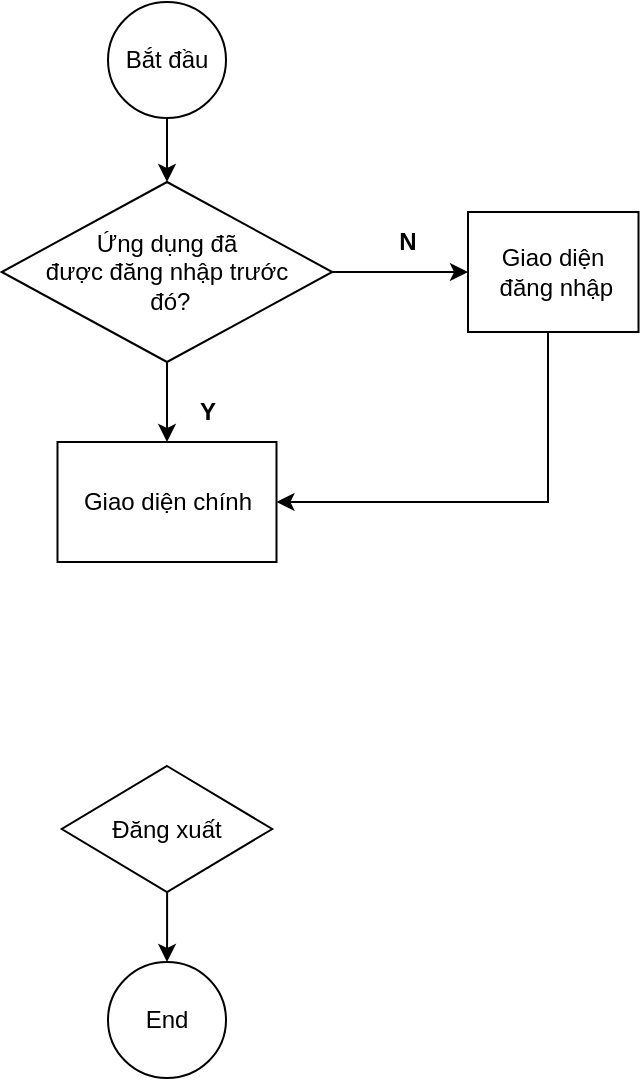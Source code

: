 <mxfile version="20.7.4" type="github">
  <diagram id="C5RBs43oDa-KdzZeNtuy" name="Page-1">
    <mxGraphModel dx="470" dy="773" grid="1" gridSize="10" guides="1" tooltips="1" connect="1" arrows="1" fold="1" page="1" pageScale="1" pageWidth="827" pageHeight="1169" math="0" shadow="0">
      <root>
        <mxCell id="WIyWlLk6GJQsqaUBKTNV-0" />
        <mxCell id="WIyWlLk6GJQsqaUBKTNV-1" parent="WIyWlLk6GJQsqaUBKTNV-0" />
        <mxCell id="fXNVzqpggvSZvr1kFPVJ-4" style="edgeStyle=orthogonalEdgeStyle;rounded=0;orthogonalLoop=1;jettySize=auto;html=1;exitX=0.5;exitY=1;exitDx=0;exitDy=0;entryX=0.5;entryY=0;entryDx=0;entryDy=0;" edge="1" parent="WIyWlLk6GJQsqaUBKTNV-1" source="fXNVzqpggvSZvr1kFPVJ-0">
          <mxGeometry relative="1" as="geometry">
            <mxPoint x="269.5" y="230" as="targetPoint" />
          </mxGeometry>
        </mxCell>
        <mxCell id="fXNVzqpggvSZvr1kFPVJ-0" value="Bắt đầu" style="ellipse;whiteSpace=wrap;html=1;" vertex="1" parent="WIyWlLk6GJQsqaUBKTNV-1">
          <mxGeometry x="240" y="140" width="59" height="58" as="geometry" />
        </mxCell>
        <mxCell id="fXNVzqpggvSZvr1kFPVJ-1" value="End" style="ellipse;whiteSpace=wrap;html=1;" vertex="1" parent="WIyWlLk6GJQsqaUBKTNV-1">
          <mxGeometry x="240" y="620" width="59" height="58" as="geometry" />
        </mxCell>
        <mxCell id="fXNVzqpggvSZvr1kFPVJ-8" style="edgeStyle=orthogonalEdgeStyle;rounded=0;orthogonalLoop=1;jettySize=auto;html=1;exitX=0.5;exitY=1;exitDx=0;exitDy=0;entryX=0.5;entryY=0;entryDx=0;entryDy=0;" edge="1" parent="WIyWlLk6GJQsqaUBKTNV-1" source="fXNVzqpggvSZvr1kFPVJ-6" target="fXNVzqpggvSZvr1kFPVJ-7">
          <mxGeometry relative="1" as="geometry" />
        </mxCell>
        <mxCell id="fXNVzqpggvSZvr1kFPVJ-10" value="" style="edgeStyle=orthogonalEdgeStyle;rounded=0;orthogonalLoop=1;jettySize=auto;html=1;" edge="1" parent="WIyWlLk6GJQsqaUBKTNV-1" source="fXNVzqpggvSZvr1kFPVJ-6" target="fXNVzqpggvSZvr1kFPVJ-9">
          <mxGeometry relative="1" as="geometry" />
        </mxCell>
        <mxCell id="fXNVzqpggvSZvr1kFPVJ-6" value="Ứng dụng đã &lt;br&gt;được&amp;nbsp;đăng nhập trước&lt;br&gt;&amp;nbsp;đó?" style="rhombus;whiteSpace=wrap;html=1;" vertex="1" parent="WIyWlLk6GJQsqaUBKTNV-1">
          <mxGeometry x="186.88" y="230" width="165.25" height="90" as="geometry" />
        </mxCell>
        <mxCell id="fXNVzqpggvSZvr1kFPVJ-7" value="Giao diện chính" style="rounded=0;whiteSpace=wrap;html=1;" vertex="1" parent="WIyWlLk6GJQsqaUBKTNV-1">
          <mxGeometry x="214.75" y="360" width="109.5" height="60" as="geometry" />
        </mxCell>
        <mxCell id="fXNVzqpggvSZvr1kFPVJ-11" style="edgeStyle=orthogonalEdgeStyle;rounded=0;orthogonalLoop=1;jettySize=auto;html=1;entryX=1;entryY=0.5;entryDx=0;entryDy=0;" edge="1" parent="WIyWlLk6GJQsqaUBKTNV-1" source="fXNVzqpggvSZvr1kFPVJ-9" target="fXNVzqpggvSZvr1kFPVJ-7">
          <mxGeometry relative="1" as="geometry">
            <mxPoint x="440" y="430" as="targetPoint" />
            <Array as="points">
              <mxPoint x="460" y="390" />
            </Array>
          </mxGeometry>
        </mxCell>
        <mxCell id="fXNVzqpggvSZvr1kFPVJ-9" value="Giao diện&lt;br&gt;&amp;nbsp;đăng nhập" style="whiteSpace=wrap;html=1;" vertex="1" parent="WIyWlLk6GJQsqaUBKTNV-1">
          <mxGeometry x="420" y="245" width="85.25" height="60" as="geometry" />
        </mxCell>
        <mxCell id="fXNVzqpggvSZvr1kFPVJ-12" value="&lt;b&gt;Y&lt;/b&gt;" style="text;html=1;strokeColor=none;fillColor=none;align=center;verticalAlign=middle;whiteSpace=wrap;rounded=0;" vertex="1" parent="WIyWlLk6GJQsqaUBKTNV-1">
          <mxGeometry x="260" y="330" width="60" height="30" as="geometry" />
        </mxCell>
        <mxCell id="fXNVzqpggvSZvr1kFPVJ-13" value="&lt;b&gt;N&lt;/b&gt;" style="text;html=1;strokeColor=none;fillColor=none;align=center;verticalAlign=middle;whiteSpace=wrap;rounded=0;" vertex="1" parent="WIyWlLk6GJQsqaUBKTNV-1">
          <mxGeometry x="360" y="245" width="60" height="30" as="geometry" />
        </mxCell>
        <mxCell id="fXNVzqpggvSZvr1kFPVJ-15" style="edgeStyle=orthogonalEdgeStyle;rounded=0;orthogonalLoop=1;jettySize=auto;html=1;entryX=0.5;entryY=0;entryDx=0;entryDy=0;" edge="1" parent="WIyWlLk6GJQsqaUBKTNV-1" source="fXNVzqpggvSZvr1kFPVJ-14" target="fXNVzqpggvSZvr1kFPVJ-1">
          <mxGeometry relative="1" as="geometry" />
        </mxCell>
        <mxCell id="fXNVzqpggvSZvr1kFPVJ-14" value="Đăng xuất" style="rhombus;whiteSpace=wrap;html=1;" vertex="1" parent="WIyWlLk6GJQsqaUBKTNV-1">
          <mxGeometry x="216.88" y="522" width="105.25" height="63" as="geometry" />
        </mxCell>
      </root>
    </mxGraphModel>
  </diagram>
</mxfile>
